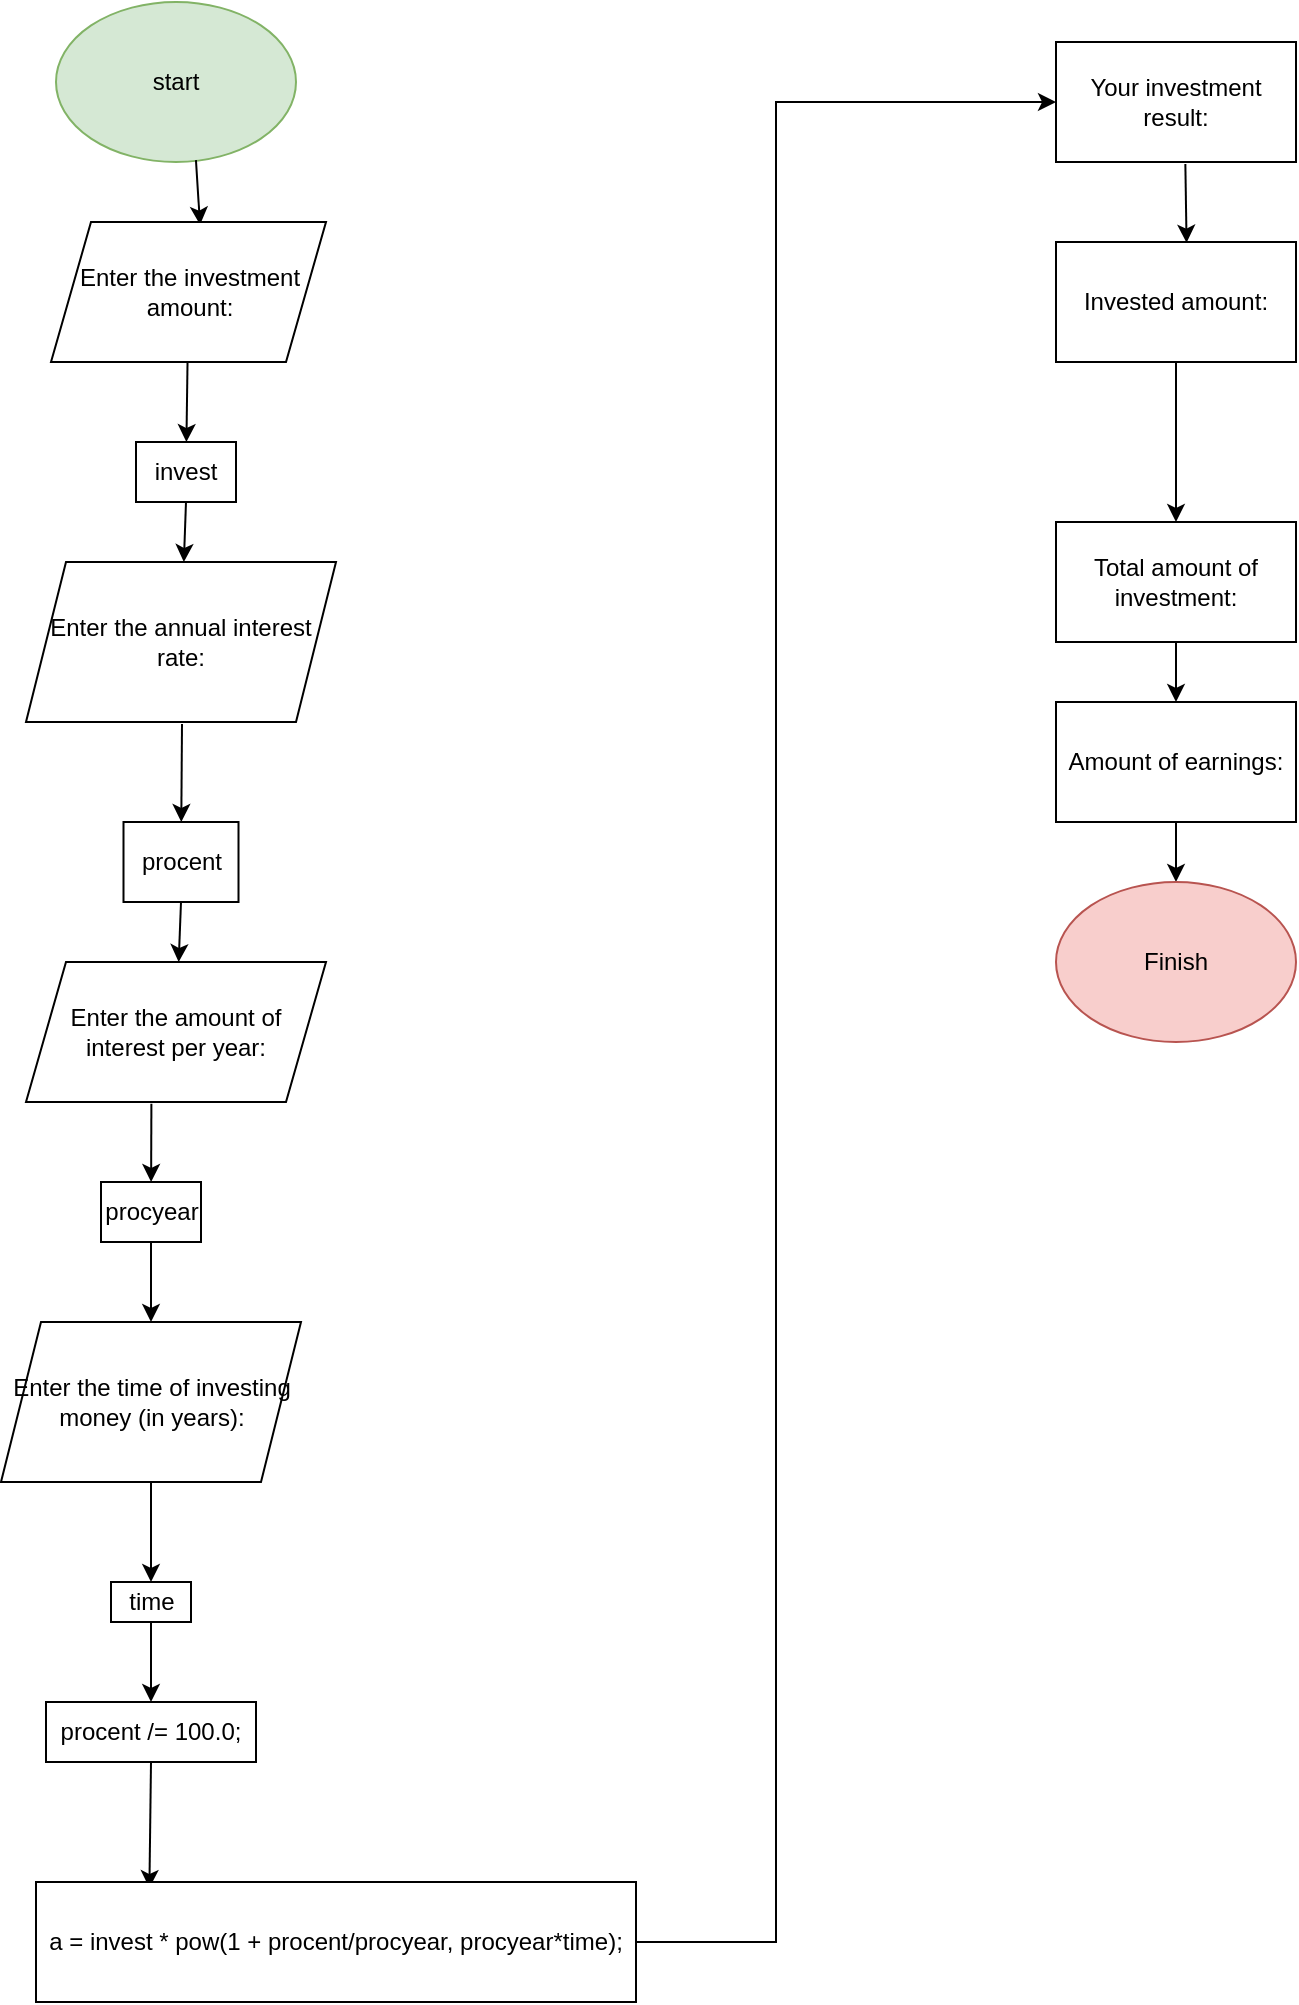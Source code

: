 <mxfile version="24.7.17">
  <diagram name="Сторінка-1" id="Cry4y_xu6U5x3Do58OrE">
    <mxGraphModel grid="1" page="1" gridSize="10" guides="1" tooltips="1" connect="1" arrows="1" fold="1" pageScale="1" pageWidth="827" pageHeight="1169" math="0" shadow="0">
      <root>
        <mxCell id="0" />
        <mxCell id="1" parent="0" />
        <mxCell id="D_xCX2WVfyktATMnQhFb-1" value="start" style="ellipse;whiteSpace=wrap;html=1;fillColor=#d5e8d4;strokeColor=#82b366;" vertex="1" parent="1">
          <mxGeometry x="30" y="70" width="120" height="80" as="geometry" />
        </mxCell>
        <mxCell id="D_xCX2WVfyktATMnQhFb-2" value="" style="endArrow=classic;html=1;rounded=0;exitX=0.583;exitY=0.988;exitDx=0;exitDy=0;exitPerimeter=0;entryX=0.542;entryY=0.019;entryDx=0;entryDy=0;entryPerimeter=0;" edge="1" parent="1" source="D_xCX2WVfyktATMnQhFb-1" target="D_xCX2WVfyktATMnQhFb-10">
          <mxGeometry width="50" height="50" relative="1" as="geometry">
            <mxPoint x="270" y="190" as="sourcePoint" />
            <mxPoint x="77.761" y="190" as="targetPoint" />
          </mxGeometry>
        </mxCell>
        <mxCell id="D_xCX2WVfyktATMnQhFb-6" value="" style="endArrow=classic;html=1;rounded=0;" edge="1" parent="1" source="D_xCX2WVfyktATMnQhFb-10" target="D_xCX2WVfyktATMnQhFb-7">
          <mxGeometry width="50" height="50" relative="1" as="geometry">
            <mxPoint x="59.78" y="250.84" as="sourcePoint" />
            <mxPoint x="300" y="240" as="targetPoint" />
          </mxGeometry>
        </mxCell>
        <mxCell id="D_xCX2WVfyktATMnQhFb-7" value="invest" style="rounded=0;whiteSpace=wrap;html=1;" vertex="1" parent="1">
          <mxGeometry x="70" y="290" width="50" height="30" as="geometry" />
        </mxCell>
        <mxCell id="D_xCX2WVfyktATMnQhFb-8" value="Enter the annual interest rate:" style="shape=parallelogram;perimeter=parallelogramPerimeter;whiteSpace=wrap;html=1;fixedSize=1;" vertex="1" parent="1">
          <mxGeometry x="15" y="350" width="155" height="80" as="geometry" />
        </mxCell>
        <mxCell id="D_xCX2WVfyktATMnQhFb-9" value="" style="endArrow=classic;html=1;rounded=0;exitX=0.5;exitY=1;exitDx=0;exitDy=0;" edge="1" parent="1" source="D_xCX2WVfyktATMnQhFb-7" target="D_xCX2WVfyktATMnQhFb-8">
          <mxGeometry width="50" height="50" relative="1" as="geometry">
            <mxPoint x="250" y="290" as="sourcePoint" />
            <mxPoint x="300" y="240" as="targetPoint" />
          </mxGeometry>
        </mxCell>
        <mxCell id="D_xCX2WVfyktATMnQhFb-10" value="Enter the investment amount:" style="shape=parallelogram;perimeter=parallelogramPerimeter;whiteSpace=wrap;html=1;fixedSize=1;" vertex="1" parent="1">
          <mxGeometry x="27.5" y="180" width="137.5" height="70" as="geometry" />
        </mxCell>
        <mxCell id="D_xCX2WVfyktATMnQhFb-11" value="" style="endArrow=classic;html=1;rounded=0;" edge="1" parent="1" target="D_xCX2WVfyktATMnQhFb-12">
          <mxGeometry width="50" height="50" relative="1" as="geometry">
            <mxPoint x="93" y="431" as="sourcePoint" />
            <mxPoint x="80" y="480" as="targetPoint" />
          </mxGeometry>
        </mxCell>
        <mxCell id="D_xCX2WVfyktATMnQhFb-12" value="procent" style="rounded=0;whiteSpace=wrap;html=1;" vertex="1" parent="1">
          <mxGeometry x="63.75" y="480" width="57.5" height="40" as="geometry" />
        </mxCell>
        <mxCell id="D_xCX2WVfyktATMnQhFb-13" value="" style="endArrow=classic;html=1;rounded=0;exitX=0.5;exitY=1;exitDx=0;exitDy=0;" edge="1" parent="1" source="D_xCX2WVfyktATMnQhFb-12" target="D_xCX2WVfyktATMnQhFb-14">
          <mxGeometry width="50" height="50" relative="1" as="geometry">
            <mxPoint x="110" y="550" as="sourcePoint" />
            <mxPoint x="80" y="560" as="targetPoint" />
          </mxGeometry>
        </mxCell>
        <mxCell id="D_xCX2WVfyktATMnQhFb-14" value="Enter the amount of interest per year:" style="shape=parallelogram;perimeter=parallelogramPerimeter;whiteSpace=wrap;html=1;fixedSize=1;" vertex="1" parent="1">
          <mxGeometry x="15" y="550" width="150" height="70" as="geometry" />
        </mxCell>
        <mxCell id="D_xCX2WVfyktATMnQhFb-15" value="" style="endArrow=classic;html=1;rounded=0;exitX=0.418;exitY=1.012;exitDx=0;exitDy=0;exitPerimeter=0;" edge="1" parent="1" source="D_xCX2WVfyktATMnQhFb-14" target="D_xCX2WVfyktATMnQhFb-16">
          <mxGeometry width="50" height="50" relative="1" as="geometry">
            <mxPoint x="250" y="580" as="sourcePoint" />
            <mxPoint x="110" y="670" as="targetPoint" />
          </mxGeometry>
        </mxCell>
        <mxCell id="D_xCX2WVfyktATMnQhFb-16" value="procyear" style="rounded=0;whiteSpace=wrap;html=1;" vertex="1" parent="1">
          <mxGeometry x="52.5" y="660" width="50" height="30" as="geometry" />
        </mxCell>
        <mxCell id="D_xCX2WVfyktATMnQhFb-17" value="" style="endArrow=classic;html=1;rounded=0;exitX=0.5;exitY=1;exitDx=0;exitDy=0;" edge="1" parent="1" source="D_xCX2WVfyktATMnQhFb-16" target="D_xCX2WVfyktATMnQhFb-18">
          <mxGeometry width="50" height="50" relative="1" as="geometry">
            <mxPoint x="80" y="740" as="sourcePoint" />
            <mxPoint x="90" y="730" as="targetPoint" />
          </mxGeometry>
        </mxCell>
        <mxCell id="D_xCX2WVfyktATMnQhFb-18" value="Enter the time of investing money (in years):" style="shape=parallelogram;perimeter=parallelogramPerimeter;whiteSpace=wrap;html=1;fixedSize=1;" vertex="1" parent="1">
          <mxGeometry x="2.5" y="730" width="150" height="80" as="geometry" />
        </mxCell>
        <mxCell id="D_xCX2WVfyktATMnQhFb-19" value="" style="endArrow=classic;html=1;rounded=0;exitX=0.5;exitY=1;exitDx=0;exitDy=0;" edge="1" parent="1" source="D_xCX2WVfyktATMnQhFb-18" target="D_xCX2WVfyktATMnQhFb-20">
          <mxGeometry width="50" height="50" relative="1" as="geometry">
            <mxPoint x="80" y="850" as="sourcePoint" />
            <mxPoint x="110" y="860" as="targetPoint" />
          </mxGeometry>
        </mxCell>
        <mxCell id="D_xCX2WVfyktATMnQhFb-20" value="time" style="rounded=0;whiteSpace=wrap;html=1;" vertex="1" parent="1">
          <mxGeometry x="57.5" y="860" width="40" height="20" as="geometry" />
        </mxCell>
        <mxCell id="D_xCX2WVfyktATMnQhFb-21" value="" style="endArrow=classic;html=1;rounded=0;exitX=0.5;exitY=1;exitDx=0;exitDy=0;" edge="1" parent="1" source="D_xCX2WVfyktATMnQhFb-20" target="D_xCX2WVfyktATMnQhFb-22">
          <mxGeometry width="50" height="50" relative="1" as="geometry">
            <mxPoint x="90" y="950" as="sourcePoint" />
            <mxPoint x="100" y="930" as="targetPoint" />
          </mxGeometry>
        </mxCell>
        <mxCell id="D_xCX2WVfyktATMnQhFb-22" value="procent /= 100.0;" style="rounded=0;whiteSpace=wrap;html=1;" vertex="1" parent="1">
          <mxGeometry x="25" y="920" width="105" height="30" as="geometry" />
        </mxCell>
        <mxCell id="D_xCX2WVfyktATMnQhFb-23" value="" style="endArrow=classic;html=1;rounded=0;exitX=0.5;exitY=1;exitDx=0;exitDy=0;entryX=0.189;entryY=0.05;entryDx=0;entryDy=0;entryPerimeter=0;" edge="1" parent="1" source="D_xCX2WVfyktATMnQhFb-22" target="D_xCX2WVfyktATMnQhFb-24">
          <mxGeometry width="50" height="50" relative="1" as="geometry">
            <mxPoint x="100" y="990" as="sourcePoint" />
            <mxPoint x="90" y="990" as="targetPoint" />
          </mxGeometry>
        </mxCell>
        <mxCell id="D_xCX2WVfyktATMnQhFb-24" value="a = invest * pow(1 + procent/procyear, procyear*time);" style="rounded=0;whiteSpace=wrap;html=1;" vertex="1" parent="1">
          <mxGeometry x="20" y="1010" width="300" height="60" as="geometry" />
        </mxCell>
        <mxCell id="D_xCX2WVfyktATMnQhFb-26" value="Your investment result:" style="rounded=0;whiteSpace=wrap;html=1;" vertex="1" parent="1">
          <mxGeometry x="530" y="90" width="120" height="60" as="geometry" />
        </mxCell>
        <mxCell id="D_xCX2WVfyktATMnQhFb-27" value="" style="endArrow=classic;html=1;rounded=0;entryX=0;entryY=0.5;entryDx=0;entryDy=0;" edge="1" parent="1" source="D_xCX2WVfyktATMnQhFb-24" target="D_xCX2WVfyktATMnQhFb-26">
          <mxGeometry width="50" height="50" relative="1" as="geometry">
            <mxPoint x="320" y="1090" as="sourcePoint" />
            <mxPoint x="390" y="110" as="targetPoint" />
            <Array as="points">
              <mxPoint x="390" y="1040" />
              <mxPoint x="390" y="320" />
              <mxPoint x="390" y="190" />
              <mxPoint x="390" y="120" />
            </Array>
          </mxGeometry>
        </mxCell>
        <mxCell id="D_xCX2WVfyktATMnQhFb-28" value="" style="endArrow=classic;html=1;rounded=0;exitX=0.539;exitY=1.017;exitDx=0;exitDy=0;exitPerimeter=0;entryX=0.544;entryY=0.006;entryDx=0;entryDy=0;entryPerimeter=0;" edge="1" parent="1" source="D_xCX2WVfyktATMnQhFb-26" target="D_xCX2WVfyktATMnQhFb-30">
          <mxGeometry width="50" height="50" relative="1" as="geometry">
            <mxPoint x="390" y="240" as="sourcePoint" />
            <mxPoint x="592.035" y="190" as="targetPoint" />
          </mxGeometry>
        </mxCell>
        <mxCell id="D_xCX2WVfyktATMnQhFb-30" value="Invested amount:" style="rounded=0;whiteSpace=wrap;html=1;" vertex="1" parent="1">
          <mxGeometry x="530" y="190" width="120" height="60" as="geometry" />
        </mxCell>
        <mxCell id="D_xCX2WVfyktATMnQhFb-32" value="" style="endArrow=classic;html=1;rounded=0;exitX=0.5;exitY=1;exitDx=0;exitDy=0;" edge="1" parent="1" source="D_xCX2WVfyktATMnQhFb-30" target="D_xCX2WVfyktATMnQhFb-33">
          <mxGeometry width="50" height="50" relative="1" as="geometry">
            <mxPoint x="250" y="420" as="sourcePoint" />
            <mxPoint x="300" y="370" as="targetPoint" />
          </mxGeometry>
        </mxCell>
        <mxCell id="D_xCX2WVfyktATMnQhFb-34" style="edgeStyle=orthogonalEdgeStyle;rounded=0;orthogonalLoop=1;jettySize=auto;html=1;" edge="1" parent="1" source="D_xCX2WVfyktATMnQhFb-33" target="D_xCX2WVfyktATMnQhFb-35">
          <mxGeometry relative="1" as="geometry">
            <mxPoint x="590" y="450" as="targetPoint" />
          </mxGeometry>
        </mxCell>
        <mxCell id="D_xCX2WVfyktATMnQhFb-33" value="Total amount of investment:" style="rounded=0;whiteSpace=wrap;html=1;" vertex="1" parent="1">
          <mxGeometry x="530" y="330" width="120" height="60" as="geometry" />
        </mxCell>
        <mxCell id="D_xCX2WVfyktATMnQhFb-38" style="edgeStyle=orthogonalEdgeStyle;rounded=0;orthogonalLoop=1;jettySize=auto;html=1;entryX=0.5;entryY=0;entryDx=0;entryDy=0;" edge="1" parent="1" source="D_xCX2WVfyktATMnQhFb-35" target="D_xCX2WVfyktATMnQhFb-37">
          <mxGeometry relative="1" as="geometry" />
        </mxCell>
        <mxCell id="D_xCX2WVfyktATMnQhFb-35" value="Amount of earnings:" style="rounded=0;whiteSpace=wrap;html=1;" vertex="1" parent="1">
          <mxGeometry x="530" y="420" width="120" height="60" as="geometry" />
        </mxCell>
        <mxCell id="D_xCX2WVfyktATMnQhFb-37" value="Finish" style="ellipse;whiteSpace=wrap;html=1;fillColor=#f8cecc;strokeColor=#b85450;" vertex="1" parent="1">
          <mxGeometry x="530" y="510" width="120" height="80" as="geometry" />
        </mxCell>
      </root>
    </mxGraphModel>
  </diagram>
</mxfile>

